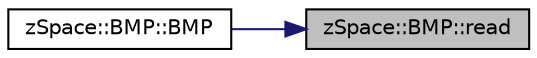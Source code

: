digraph "zSpace::BMP::read"
{
 // LATEX_PDF_SIZE
  edge [fontname="Helvetica",fontsize="10",labelfontname="Helvetica",labelfontsize="10"];
  node [fontname="Helvetica",fontsize="10",shape=record];
  rankdir="RL";
  Node6 [label="zSpace::BMP::read",height=0.2,width=0.4,color="black", fillcolor="grey75", style="filled", fontcolor="black",tooltip="This methods reads the input bitmap file."];
  Node6 -> Node7 [dir="back",color="midnightblue",fontsize="10",style="solid",fontname="Helvetica"];
  Node7 [label="zSpace::BMP::BMP",height=0.2,width=0.4,color="black", fillcolor="white", style="filled",URL="$group__z_i_o.html#ga9a48717ccf5a2ae7010b8e5563b449ce",tooltip="Overloaded constructor."];
}
